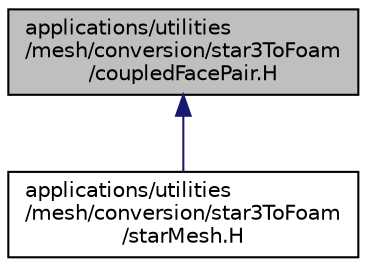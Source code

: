 digraph "applications/utilities/mesh/conversion/star3ToFoam/coupledFacePair.H"
{
  bgcolor="transparent";
  edge [fontname="Helvetica",fontsize="10",labelfontname="Helvetica",labelfontsize="10"];
  node [fontname="Helvetica",fontsize="10",shape=record];
  Node1 [label="applications/utilities\l/mesh/conversion/star3ToFoam\l/coupledFacePair.H",height=0.2,width=0.4,color="black", fillcolor="grey75", style="filled", fontcolor="black"];
  Node1 -> Node2 [dir="back",color="midnightblue",fontsize="10",style="solid",fontname="Helvetica"];
  Node2 [label="applications/utilities\l/mesh/conversion/star3ToFoam\l/starMesh.H",height=0.2,width=0.4,color="black",URL="$a03965.html"];
}
